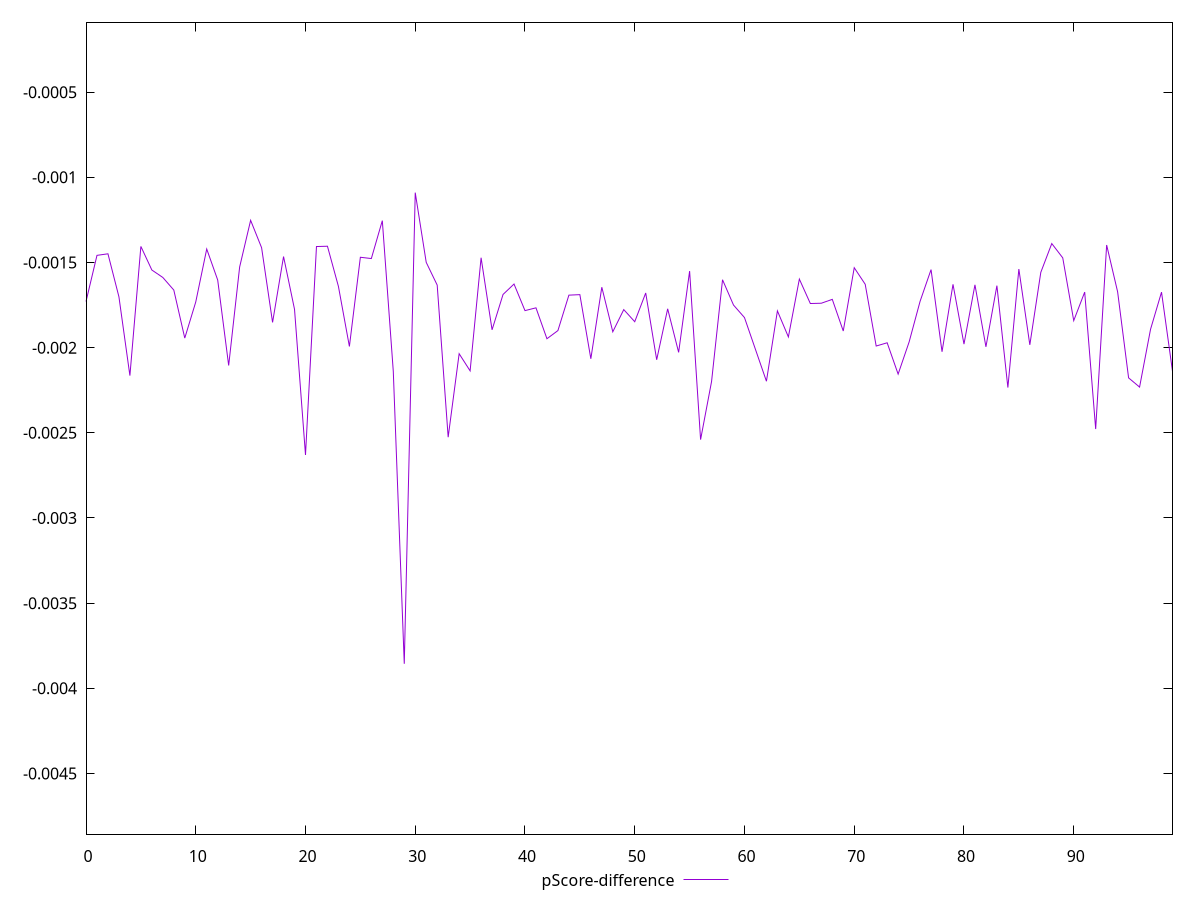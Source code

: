 reset

$pScoreDifference <<EOF
0 -0.0017292491312503877
1 -0.0014581651754108638
2 -0.0014490194299143777
3 -0.001701503616571176
4 -0.0021642642779756693
5 -0.0014057167111013458
6 -0.0015442104140744872
7 -0.001588000708304893
8 -0.0016618317062591093
9 -0.0019438881527910068
10 -0.00173192791146215
11 -0.0014209405561258492
12 -0.0016028482568302138
13 -0.0021047571016059585
14 -0.0015263801110707576
15 -0.0012525117342002678
16 -0.001413291942952033
17 -0.0018518355680938736
18 -0.00146511851498754
19 -0.0017749567019822443
20 -0.002629980571404289
21 -0.0014063538958541955
22 -0.0014045703241460927
23 -0.0016404678352769375
24 -0.001993008867266499
25 -0.001469372664010704
26 -0.0014768947586600856
27 -0.001254304106389048
28 -0.0021393741140618427
29 -0.0038560608206406055
30 -0.0010899038603147115
31 -0.0014991882807071644
32 -0.001632758781991095
33 -0.002525629293666065
34 -0.00203558998437825
35 -0.0021362994918117106
36 -0.0014721845844396508
37 -0.0018952979335860043
38 -0.0016877314400947085
39 -0.0016264973282779094
40 -0.001782601881787027
41 -0.0017662276329115656
42 -0.0019476220219336593
43 -0.0018997597979142355
44 -0.001691776301760095
45 -0.0016888028699779678
46 -0.002065234209027156
47 -0.0016451444885980937
48 -0.00190684032820021
49 -0.0017766254184456987
50 -0.0018477178439890718
51 -0.001679032699605898
52 -0.002071121757369343
53 -0.0017719761421934876
54 -0.0020277679916157476
55 -0.0015505082057576391
56 -0.0025399528301643937
57 -0.0021988876529739354
58 -0.0016013963155873112
59 -0.0017498653986731671
60 -0.0018234634018370333
62 -0.002197170538171145
63 -0.0017842251889892413
64 -0.0019370834605230147
65 -0.0015976071658303503
66 -0.0017409293011623195
67 -0.0017392357844894235
68 -0.0017164930343895879
69 -0.0019023129266440009
70 -0.0015307213261610553
71 -0.0016279662097011816
72 -0.001990476223533655
73 -0.0019714479104120386
74 -0.002155321386532183
75 -0.001966916486042636
76 -0.0017281586604270815
77 -0.001541842298294016
78 -0.002024143911977805
79 -0.0016282032186649698
80 -0.0019790539733355317
81 -0.0016310968001740367
82 -0.001995102847988428
83 -0.001635991384326685
84 -0.0022343965988049774
85 -0.0015385224083850346
86 -0.00198371584562973
87 -0.0015579715970752694
88 -0.0013888469348317667
89 -0.0014728881935297533
90 -0.0018413202300473497
91 -0.0016738004744289992
92 -0.002477836753582041
93 -0.001397452996129922
94 -0.0016723975957618764
95 -0.0021774064181958597
96 -0.002231581173766539
97 -0.0018920626411007557
98 -0.0016741392315965387
99 -0.0021386776876461955
EOF

set key outside below
set xrange [0:99]
set yrange [-0.0048560608206406055:-0.00008990386031471152]
set trange [-0.0048560608206406055:-0.00008990386031471152]
set terminal svg size 640, 500 enhanced background rgb 'white'
set output "reports/report_00030_2021-02-24T20-42-31.540Z/mainthread-work-breakdown/samples/card/pScore-difference/values.svg"

plot $pScoreDifference title "pScore-difference" with line

reset
